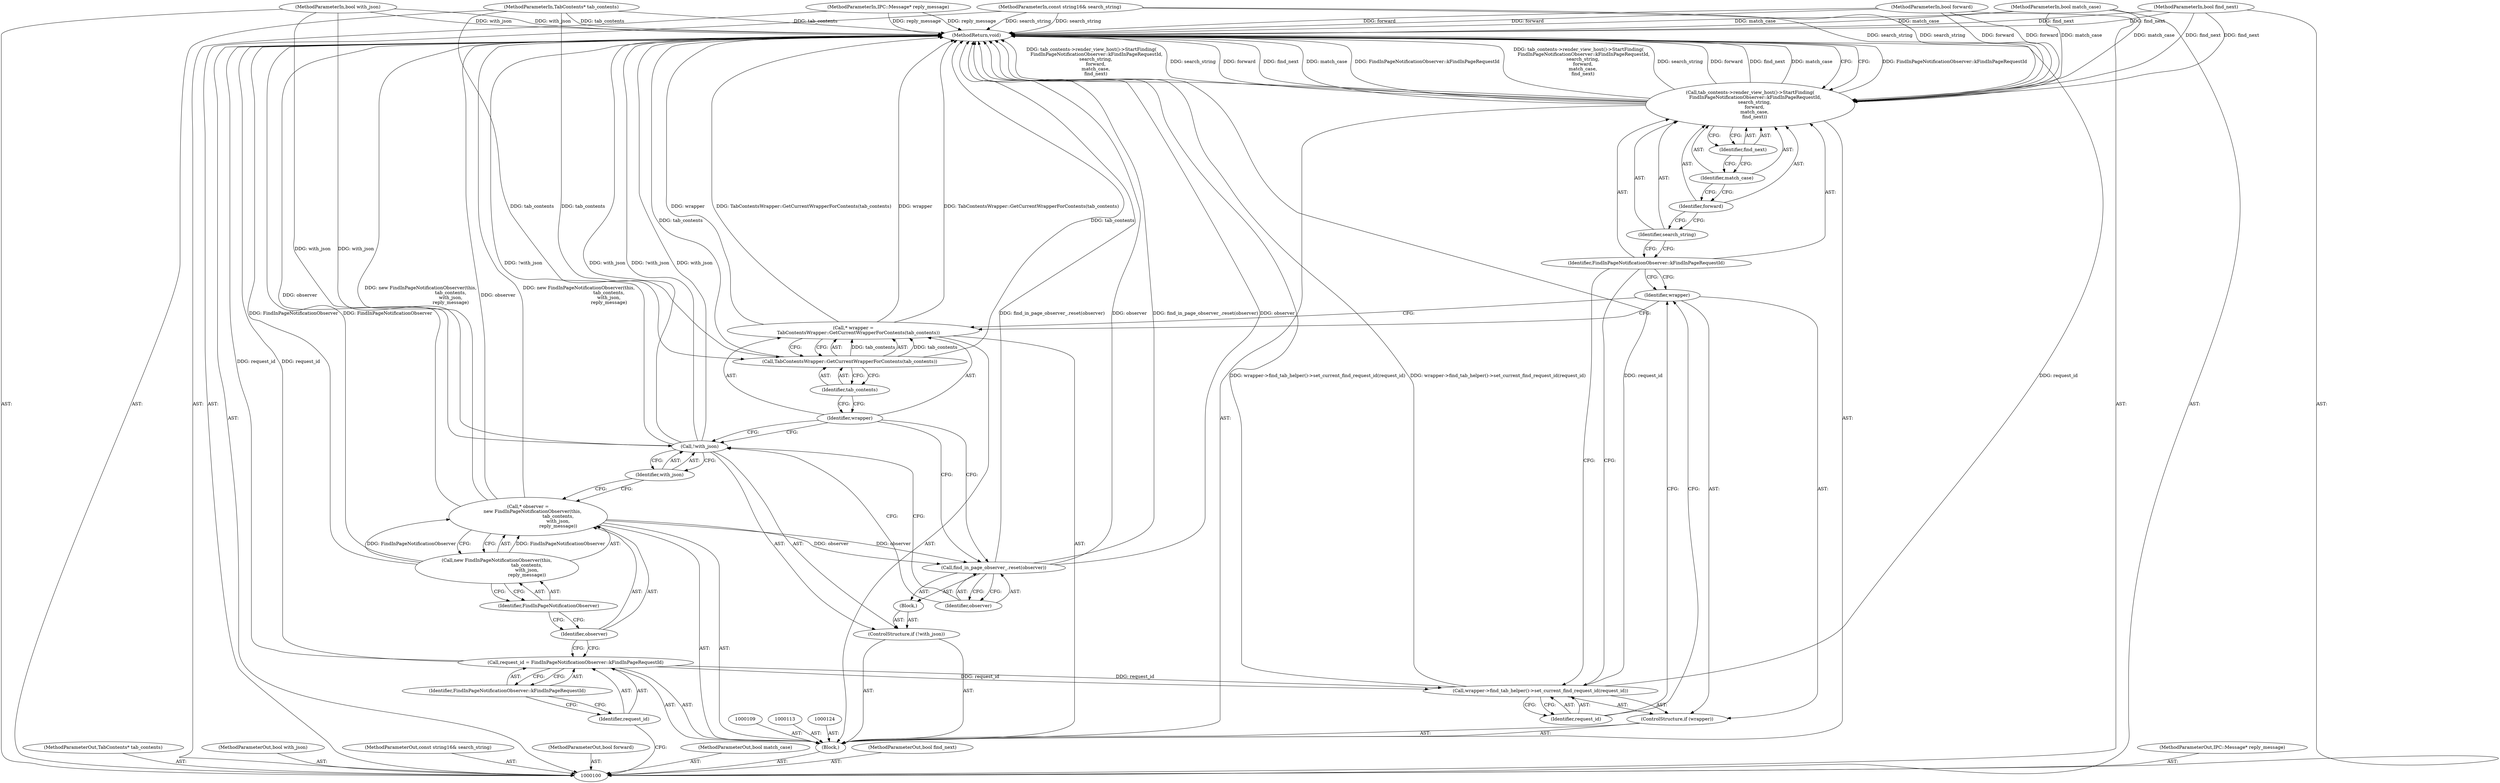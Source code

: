 digraph "0_Chrome_c90c6ca59378d7e86d1a2f28fe96bada35df1508" {
"1000139" [label="(MethodReturn,void)"];
"1000114" [label="(Call,* observer =\n      new FindInPageNotificationObserver(this,\n                                         tab_contents,\n                                         with_json,\n                                         reply_message))"];
"1000115" [label="(Identifier,observer)"];
"1000117" [label="(Identifier,FindInPageNotificationObserver)"];
"1000116" [label="(Call,new FindInPageNotificationObserver(this,\n                                         tab_contents,\n                                         with_json,\n                                         reply_message))"];
"1000121" [label="(Block,)"];
"1000118" [label="(ControlStructure,if (!with_json))"];
"1000119" [label="(Call,!with_json)"];
"1000120" [label="(Identifier,with_json)"];
"1000123" [label="(Identifier,observer)"];
"1000122" [label="(Call,find_in_page_observer_.reset(observer))"];
"1000125" [label="(Call,* wrapper =\n       TabContentsWrapper::GetCurrentWrapperForContents(tab_contents))"];
"1000126" [label="(Identifier,wrapper)"];
"1000128" [label="(Identifier,tab_contents)"];
"1000127" [label="(Call,TabContentsWrapper::GetCurrentWrapperForContents(tab_contents))"];
"1000101" [label="(MethodParameterIn,TabContents* tab_contents)"];
"1000183" [label="(MethodParameterOut,TabContents* tab_contents)"];
"1000129" [label="(ControlStructure,if (wrapper))"];
"1000130" [label="(Identifier,wrapper)"];
"1000131" [label="(Call,wrapper->find_tab_helper()->set_current_find_request_id(request_id))"];
"1000132" [label="(Identifier,request_id)"];
"1000133" [label="(Call,tab_contents->render_view_host()->StartFinding(\n       FindInPageNotificationObserver::kFindInPageRequestId,\n      search_string,\n      forward,\n      match_case,\n      find_next))"];
"1000134" [label="(Identifier,FindInPageNotificationObserver::kFindInPageRequestId)"];
"1000135" [label="(Identifier,search_string)"];
"1000136" [label="(Identifier,forward)"];
"1000137" [label="(Identifier,match_case)"];
"1000138" [label="(Identifier,find_next)"];
"1000102" [label="(MethodParameterIn,bool with_json)"];
"1000184" [label="(MethodParameterOut,bool with_json)"];
"1000103" [label="(MethodParameterIn,const string16& search_string)"];
"1000185" [label="(MethodParameterOut,const string16& search_string)"];
"1000104" [label="(MethodParameterIn,bool forward)"];
"1000186" [label="(MethodParameterOut,bool forward)"];
"1000105" [label="(MethodParameterIn,bool match_case)"];
"1000187" [label="(MethodParameterOut,bool match_case)"];
"1000106" [label="(MethodParameterIn,bool find_next)"];
"1000188" [label="(MethodParameterOut,bool find_next)"];
"1000108" [label="(Block,)"];
"1000107" [label="(MethodParameterIn,IPC::Message* reply_message)"];
"1000189" [label="(MethodParameterOut,IPC::Message* reply_message)"];
"1000112" [label="(Identifier,FindInPageNotificationObserver::kFindInPageRequestId)"];
"1000110" [label="(Call,request_id = FindInPageNotificationObserver::kFindInPageRequestId)"];
"1000111" [label="(Identifier,request_id)"];
"1000139" -> "1000100"  [label="AST: "];
"1000139" -> "1000133"  [label="CFG: "];
"1000116" -> "1000139"  [label="DDG: FindInPageNotificationObserver"];
"1000125" -> "1000139"  [label="DDG: wrapper"];
"1000125" -> "1000139"  [label="DDG: TabContentsWrapper::GetCurrentWrapperForContents(tab_contents)"];
"1000107" -> "1000139"  [label="DDG: reply_message"];
"1000104" -> "1000139"  [label="DDG: forward"];
"1000105" -> "1000139"  [label="DDG: match_case"];
"1000114" -> "1000139"  [label="DDG: observer"];
"1000114" -> "1000139"  [label="DDG: new FindInPageNotificationObserver(this,\n                                         tab_contents,\n                                         with_json,\n                                         reply_message)"];
"1000119" -> "1000139"  [label="DDG: !with_json"];
"1000119" -> "1000139"  [label="DDG: with_json"];
"1000131" -> "1000139"  [label="DDG: wrapper->find_tab_helper()->set_current_find_request_id(request_id)"];
"1000131" -> "1000139"  [label="DDG: request_id"];
"1000122" -> "1000139"  [label="DDG: observer"];
"1000122" -> "1000139"  [label="DDG: find_in_page_observer_.reset(observer)"];
"1000103" -> "1000139"  [label="DDG: search_string"];
"1000133" -> "1000139"  [label="DDG: FindInPageNotificationObserver::kFindInPageRequestId"];
"1000133" -> "1000139"  [label="DDG: tab_contents->render_view_host()->StartFinding(\n       FindInPageNotificationObserver::kFindInPageRequestId,\n      search_string,\n      forward,\n      match_case,\n      find_next)"];
"1000133" -> "1000139"  [label="DDG: search_string"];
"1000133" -> "1000139"  [label="DDG: forward"];
"1000133" -> "1000139"  [label="DDG: find_next"];
"1000133" -> "1000139"  [label="DDG: match_case"];
"1000102" -> "1000139"  [label="DDG: with_json"];
"1000101" -> "1000139"  [label="DDG: tab_contents"];
"1000127" -> "1000139"  [label="DDG: tab_contents"];
"1000110" -> "1000139"  [label="DDG: request_id"];
"1000106" -> "1000139"  [label="DDG: find_next"];
"1000114" -> "1000108"  [label="AST: "];
"1000114" -> "1000116"  [label="CFG: "];
"1000115" -> "1000114"  [label="AST: "];
"1000116" -> "1000114"  [label="AST: "];
"1000120" -> "1000114"  [label="CFG: "];
"1000114" -> "1000139"  [label="DDG: observer"];
"1000114" -> "1000139"  [label="DDG: new FindInPageNotificationObserver(this,\n                                         tab_contents,\n                                         with_json,\n                                         reply_message)"];
"1000116" -> "1000114"  [label="DDG: FindInPageNotificationObserver"];
"1000114" -> "1000122"  [label="DDG: observer"];
"1000115" -> "1000114"  [label="AST: "];
"1000115" -> "1000110"  [label="CFG: "];
"1000117" -> "1000115"  [label="CFG: "];
"1000117" -> "1000116"  [label="AST: "];
"1000117" -> "1000115"  [label="CFG: "];
"1000116" -> "1000117"  [label="CFG: "];
"1000116" -> "1000114"  [label="AST: "];
"1000116" -> "1000117"  [label="CFG: "];
"1000117" -> "1000116"  [label="AST: "];
"1000114" -> "1000116"  [label="CFG: "];
"1000116" -> "1000139"  [label="DDG: FindInPageNotificationObserver"];
"1000116" -> "1000114"  [label="DDG: FindInPageNotificationObserver"];
"1000121" -> "1000118"  [label="AST: "];
"1000122" -> "1000121"  [label="AST: "];
"1000118" -> "1000108"  [label="AST: "];
"1000119" -> "1000118"  [label="AST: "];
"1000121" -> "1000118"  [label="AST: "];
"1000119" -> "1000118"  [label="AST: "];
"1000119" -> "1000120"  [label="CFG: "];
"1000120" -> "1000119"  [label="AST: "];
"1000123" -> "1000119"  [label="CFG: "];
"1000126" -> "1000119"  [label="CFG: "];
"1000119" -> "1000139"  [label="DDG: !with_json"];
"1000119" -> "1000139"  [label="DDG: with_json"];
"1000102" -> "1000119"  [label="DDG: with_json"];
"1000120" -> "1000119"  [label="AST: "];
"1000120" -> "1000114"  [label="CFG: "];
"1000119" -> "1000120"  [label="CFG: "];
"1000123" -> "1000122"  [label="AST: "];
"1000123" -> "1000119"  [label="CFG: "];
"1000122" -> "1000123"  [label="CFG: "];
"1000122" -> "1000121"  [label="AST: "];
"1000122" -> "1000123"  [label="CFG: "];
"1000123" -> "1000122"  [label="AST: "];
"1000126" -> "1000122"  [label="CFG: "];
"1000122" -> "1000139"  [label="DDG: observer"];
"1000122" -> "1000139"  [label="DDG: find_in_page_observer_.reset(observer)"];
"1000114" -> "1000122"  [label="DDG: observer"];
"1000125" -> "1000108"  [label="AST: "];
"1000125" -> "1000127"  [label="CFG: "];
"1000126" -> "1000125"  [label="AST: "];
"1000127" -> "1000125"  [label="AST: "];
"1000130" -> "1000125"  [label="CFG: "];
"1000125" -> "1000139"  [label="DDG: wrapper"];
"1000125" -> "1000139"  [label="DDG: TabContentsWrapper::GetCurrentWrapperForContents(tab_contents)"];
"1000127" -> "1000125"  [label="DDG: tab_contents"];
"1000126" -> "1000125"  [label="AST: "];
"1000126" -> "1000122"  [label="CFG: "];
"1000126" -> "1000119"  [label="CFG: "];
"1000128" -> "1000126"  [label="CFG: "];
"1000128" -> "1000127"  [label="AST: "];
"1000128" -> "1000126"  [label="CFG: "];
"1000127" -> "1000128"  [label="CFG: "];
"1000127" -> "1000125"  [label="AST: "];
"1000127" -> "1000128"  [label="CFG: "];
"1000128" -> "1000127"  [label="AST: "];
"1000125" -> "1000127"  [label="CFG: "];
"1000127" -> "1000139"  [label="DDG: tab_contents"];
"1000127" -> "1000125"  [label="DDG: tab_contents"];
"1000101" -> "1000127"  [label="DDG: tab_contents"];
"1000101" -> "1000100"  [label="AST: "];
"1000101" -> "1000139"  [label="DDG: tab_contents"];
"1000101" -> "1000127"  [label="DDG: tab_contents"];
"1000183" -> "1000100"  [label="AST: "];
"1000129" -> "1000108"  [label="AST: "];
"1000130" -> "1000129"  [label="AST: "];
"1000131" -> "1000129"  [label="AST: "];
"1000130" -> "1000129"  [label="AST: "];
"1000130" -> "1000125"  [label="CFG: "];
"1000132" -> "1000130"  [label="CFG: "];
"1000134" -> "1000130"  [label="CFG: "];
"1000131" -> "1000129"  [label="AST: "];
"1000131" -> "1000132"  [label="CFG: "];
"1000132" -> "1000131"  [label="AST: "];
"1000134" -> "1000131"  [label="CFG: "];
"1000131" -> "1000139"  [label="DDG: wrapper->find_tab_helper()->set_current_find_request_id(request_id)"];
"1000131" -> "1000139"  [label="DDG: request_id"];
"1000110" -> "1000131"  [label="DDG: request_id"];
"1000132" -> "1000131"  [label="AST: "];
"1000132" -> "1000130"  [label="CFG: "];
"1000131" -> "1000132"  [label="CFG: "];
"1000133" -> "1000108"  [label="AST: "];
"1000133" -> "1000138"  [label="CFG: "];
"1000134" -> "1000133"  [label="AST: "];
"1000135" -> "1000133"  [label="AST: "];
"1000136" -> "1000133"  [label="AST: "];
"1000137" -> "1000133"  [label="AST: "];
"1000138" -> "1000133"  [label="AST: "];
"1000139" -> "1000133"  [label="CFG: "];
"1000133" -> "1000139"  [label="DDG: FindInPageNotificationObserver::kFindInPageRequestId"];
"1000133" -> "1000139"  [label="DDG: tab_contents->render_view_host()->StartFinding(\n       FindInPageNotificationObserver::kFindInPageRequestId,\n      search_string,\n      forward,\n      match_case,\n      find_next)"];
"1000133" -> "1000139"  [label="DDG: search_string"];
"1000133" -> "1000139"  [label="DDG: forward"];
"1000133" -> "1000139"  [label="DDG: find_next"];
"1000133" -> "1000139"  [label="DDG: match_case"];
"1000103" -> "1000133"  [label="DDG: search_string"];
"1000104" -> "1000133"  [label="DDG: forward"];
"1000105" -> "1000133"  [label="DDG: match_case"];
"1000106" -> "1000133"  [label="DDG: find_next"];
"1000134" -> "1000133"  [label="AST: "];
"1000134" -> "1000131"  [label="CFG: "];
"1000134" -> "1000130"  [label="CFG: "];
"1000135" -> "1000134"  [label="CFG: "];
"1000135" -> "1000133"  [label="AST: "];
"1000135" -> "1000134"  [label="CFG: "];
"1000136" -> "1000135"  [label="CFG: "];
"1000136" -> "1000133"  [label="AST: "];
"1000136" -> "1000135"  [label="CFG: "];
"1000137" -> "1000136"  [label="CFG: "];
"1000137" -> "1000133"  [label="AST: "];
"1000137" -> "1000136"  [label="CFG: "];
"1000138" -> "1000137"  [label="CFG: "];
"1000138" -> "1000133"  [label="AST: "];
"1000138" -> "1000137"  [label="CFG: "];
"1000133" -> "1000138"  [label="CFG: "];
"1000102" -> "1000100"  [label="AST: "];
"1000102" -> "1000139"  [label="DDG: with_json"];
"1000102" -> "1000119"  [label="DDG: with_json"];
"1000184" -> "1000100"  [label="AST: "];
"1000103" -> "1000100"  [label="AST: "];
"1000103" -> "1000139"  [label="DDG: search_string"];
"1000103" -> "1000133"  [label="DDG: search_string"];
"1000185" -> "1000100"  [label="AST: "];
"1000104" -> "1000100"  [label="AST: "];
"1000104" -> "1000139"  [label="DDG: forward"];
"1000104" -> "1000133"  [label="DDG: forward"];
"1000186" -> "1000100"  [label="AST: "];
"1000105" -> "1000100"  [label="AST: "];
"1000105" -> "1000139"  [label="DDG: match_case"];
"1000105" -> "1000133"  [label="DDG: match_case"];
"1000187" -> "1000100"  [label="AST: "];
"1000106" -> "1000100"  [label="AST: "];
"1000106" -> "1000139"  [label="DDG: find_next"];
"1000106" -> "1000133"  [label="DDG: find_next"];
"1000188" -> "1000100"  [label="AST: "];
"1000108" -> "1000100"  [label="AST: "];
"1000109" -> "1000108"  [label="AST: "];
"1000110" -> "1000108"  [label="AST: "];
"1000113" -> "1000108"  [label="AST: "];
"1000114" -> "1000108"  [label="AST: "];
"1000118" -> "1000108"  [label="AST: "];
"1000124" -> "1000108"  [label="AST: "];
"1000125" -> "1000108"  [label="AST: "];
"1000129" -> "1000108"  [label="AST: "];
"1000133" -> "1000108"  [label="AST: "];
"1000107" -> "1000100"  [label="AST: "];
"1000107" -> "1000139"  [label="DDG: reply_message"];
"1000189" -> "1000100"  [label="AST: "];
"1000112" -> "1000110"  [label="AST: "];
"1000112" -> "1000111"  [label="CFG: "];
"1000110" -> "1000112"  [label="CFG: "];
"1000110" -> "1000108"  [label="AST: "];
"1000110" -> "1000112"  [label="CFG: "];
"1000111" -> "1000110"  [label="AST: "];
"1000112" -> "1000110"  [label="AST: "];
"1000115" -> "1000110"  [label="CFG: "];
"1000110" -> "1000139"  [label="DDG: request_id"];
"1000110" -> "1000131"  [label="DDG: request_id"];
"1000111" -> "1000110"  [label="AST: "];
"1000111" -> "1000100"  [label="CFG: "];
"1000112" -> "1000111"  [label="CFG: "];
}
